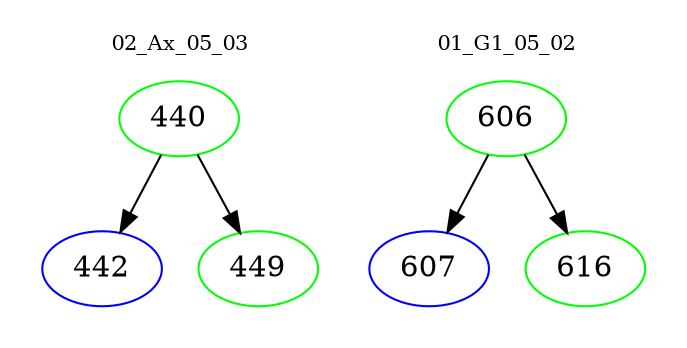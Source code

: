 digraph{
subgraph cluster_0 {
color = white
label = "02_Ax_05_03";
fontsize=10;
T0_440 [label="440", color="green"]
T0_440 -> T0_442 [color="black"]
T0_442 [label="442", color="blue"]
T0_440 -> T0_449 [color="black"]
T0_449 [label="449", color="green"]
}
subgraph cluster_1 {
color = white
label = "01_G1_05_02";
fontsize=10;
T1_606 [label="606", color="green"]
T1_606 -> T1_607 [color="black"]
T1_607 [label="607", color="blue"]
T1_606 -> T1_616 [color="black"]
T1_616 [label="616", color="green"]
}
}
